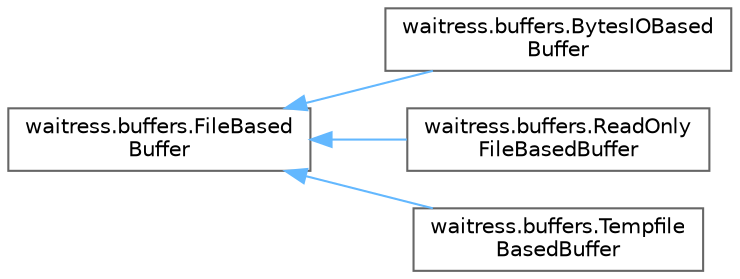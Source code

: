 digraph "Graphical Class Hierarchy"
{
 // LATEX_PDF_SIZE
  bgcolor="transparent";
  edge [fontname=Helvetica,fontsize=10,labelfontname=Helvetica,labelfontsize=10];
  node [fontname=Helvetica,fontsize=10,shape=box,height=0.2,width=0.4];
  rankdir="LR";
  Node0 [id="Node000000",label="waitress.buffers.FileBased\lBuffer",height=0.2,width=0.4,color="grey40", fillcolor="white", style="filled",URL="$classwaitress_1_1buffers_1_1_file_based_buffer.html",tooltip=" "];
  Node0 -> Node1 [id="edge4362_Node000000_Node000001",dir="back",color="steelblue1",style="solid",tooltip=" "];
  Node1 [id="Node000001",label="waitress.buffers.BytesIOBased\lBuffer",height=0.2,width=0.4,color="grey40", fillcolor="white", style="filled",URL="$classwaitress_1_1buffers_1_1_bytes_i_o_based_buffer.html",tooltip=" "];
  Node0 -> Node2 [id="edge4363_Node000000_Node000002",dir="back",color="steelblue1",style="solid",tooltip=" "];
  Node2 [id="Node000002",label="waitress.buffers.ReadOnly\lFileBasedBuffer",height=0.2,width=0.4,color="grey40", fillcolor="white", style="filled",URL="$classwaitress_1_1buffers_1_1_read_only_file_based_buffer.html",tooltip=" "];
  Node0 -> Node3 [id="edge4364_Node000000_Node000003",dir="back",color="steelblue1",style="solid",tooltip=" "];
  Node3 [id="Node000003",label="waitress.buffers.Tempfile\lBasedBuffer",height=0.2,width=0.4,color="grey40", fillcolor="white", style="filled",URL="$classwaitress_1_1buffers_1_1_tempfile_based_buffer.html",tooltip=" "];
}
